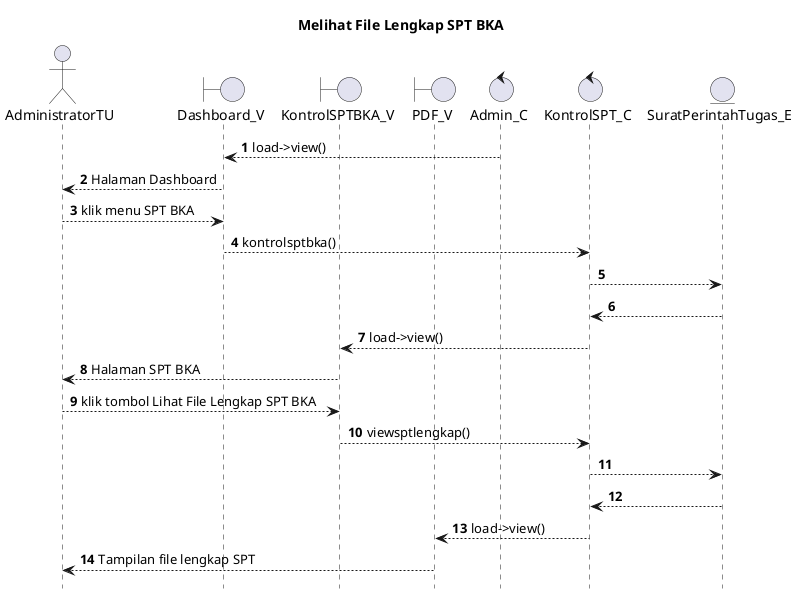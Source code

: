 @startuml

autonumber
hide footbox
title Melihat File Lengkap SPT BKA

Actor AdministratorTU
boundary Dashboard_V
boundary KontrolSPTBKA_V
boundary PDF_V
control Admin_C
control KontrolSPT_C
Entity SuratPerintahTugas_E

Admin_C --> Dashboard_V: load->view()
Dashboard_V --> AdministratorTU: Halaman Dashboard
AdministratorTU --> Dashboard_V: klik menu SPT BKA
Dashboard_V --> KontrolSPT_C: kontrolsptbka()
KontrolSPT_C --> SuratPerintahTugas_E:
    
    SuratPerintahTugas_E --> KontrolSPT_C:
    KontrolSPT_C --> KontrolSPTBKA_V: load->view()
    KontrolSPTBKA_V --> AdministratorTU: Halaman SPT BKA

AdministratorTU --> KontrolSPTBKA_V: klik tombol Lihat File Lengkap SPT BKA
KontrolSPTBKA_V --> KontrolSPT_C: viewsptlengkap()
KontrolSPT_C --> SuratPerintahTugas_E:
   
    SuratPerintahTugas_E --> KontrolSPT_C:
    KontrolSPT_C --> PDF_V: load->view()
    PDF_V --> AdministratorTU: Tampilan file lengkap SPT

@enduml